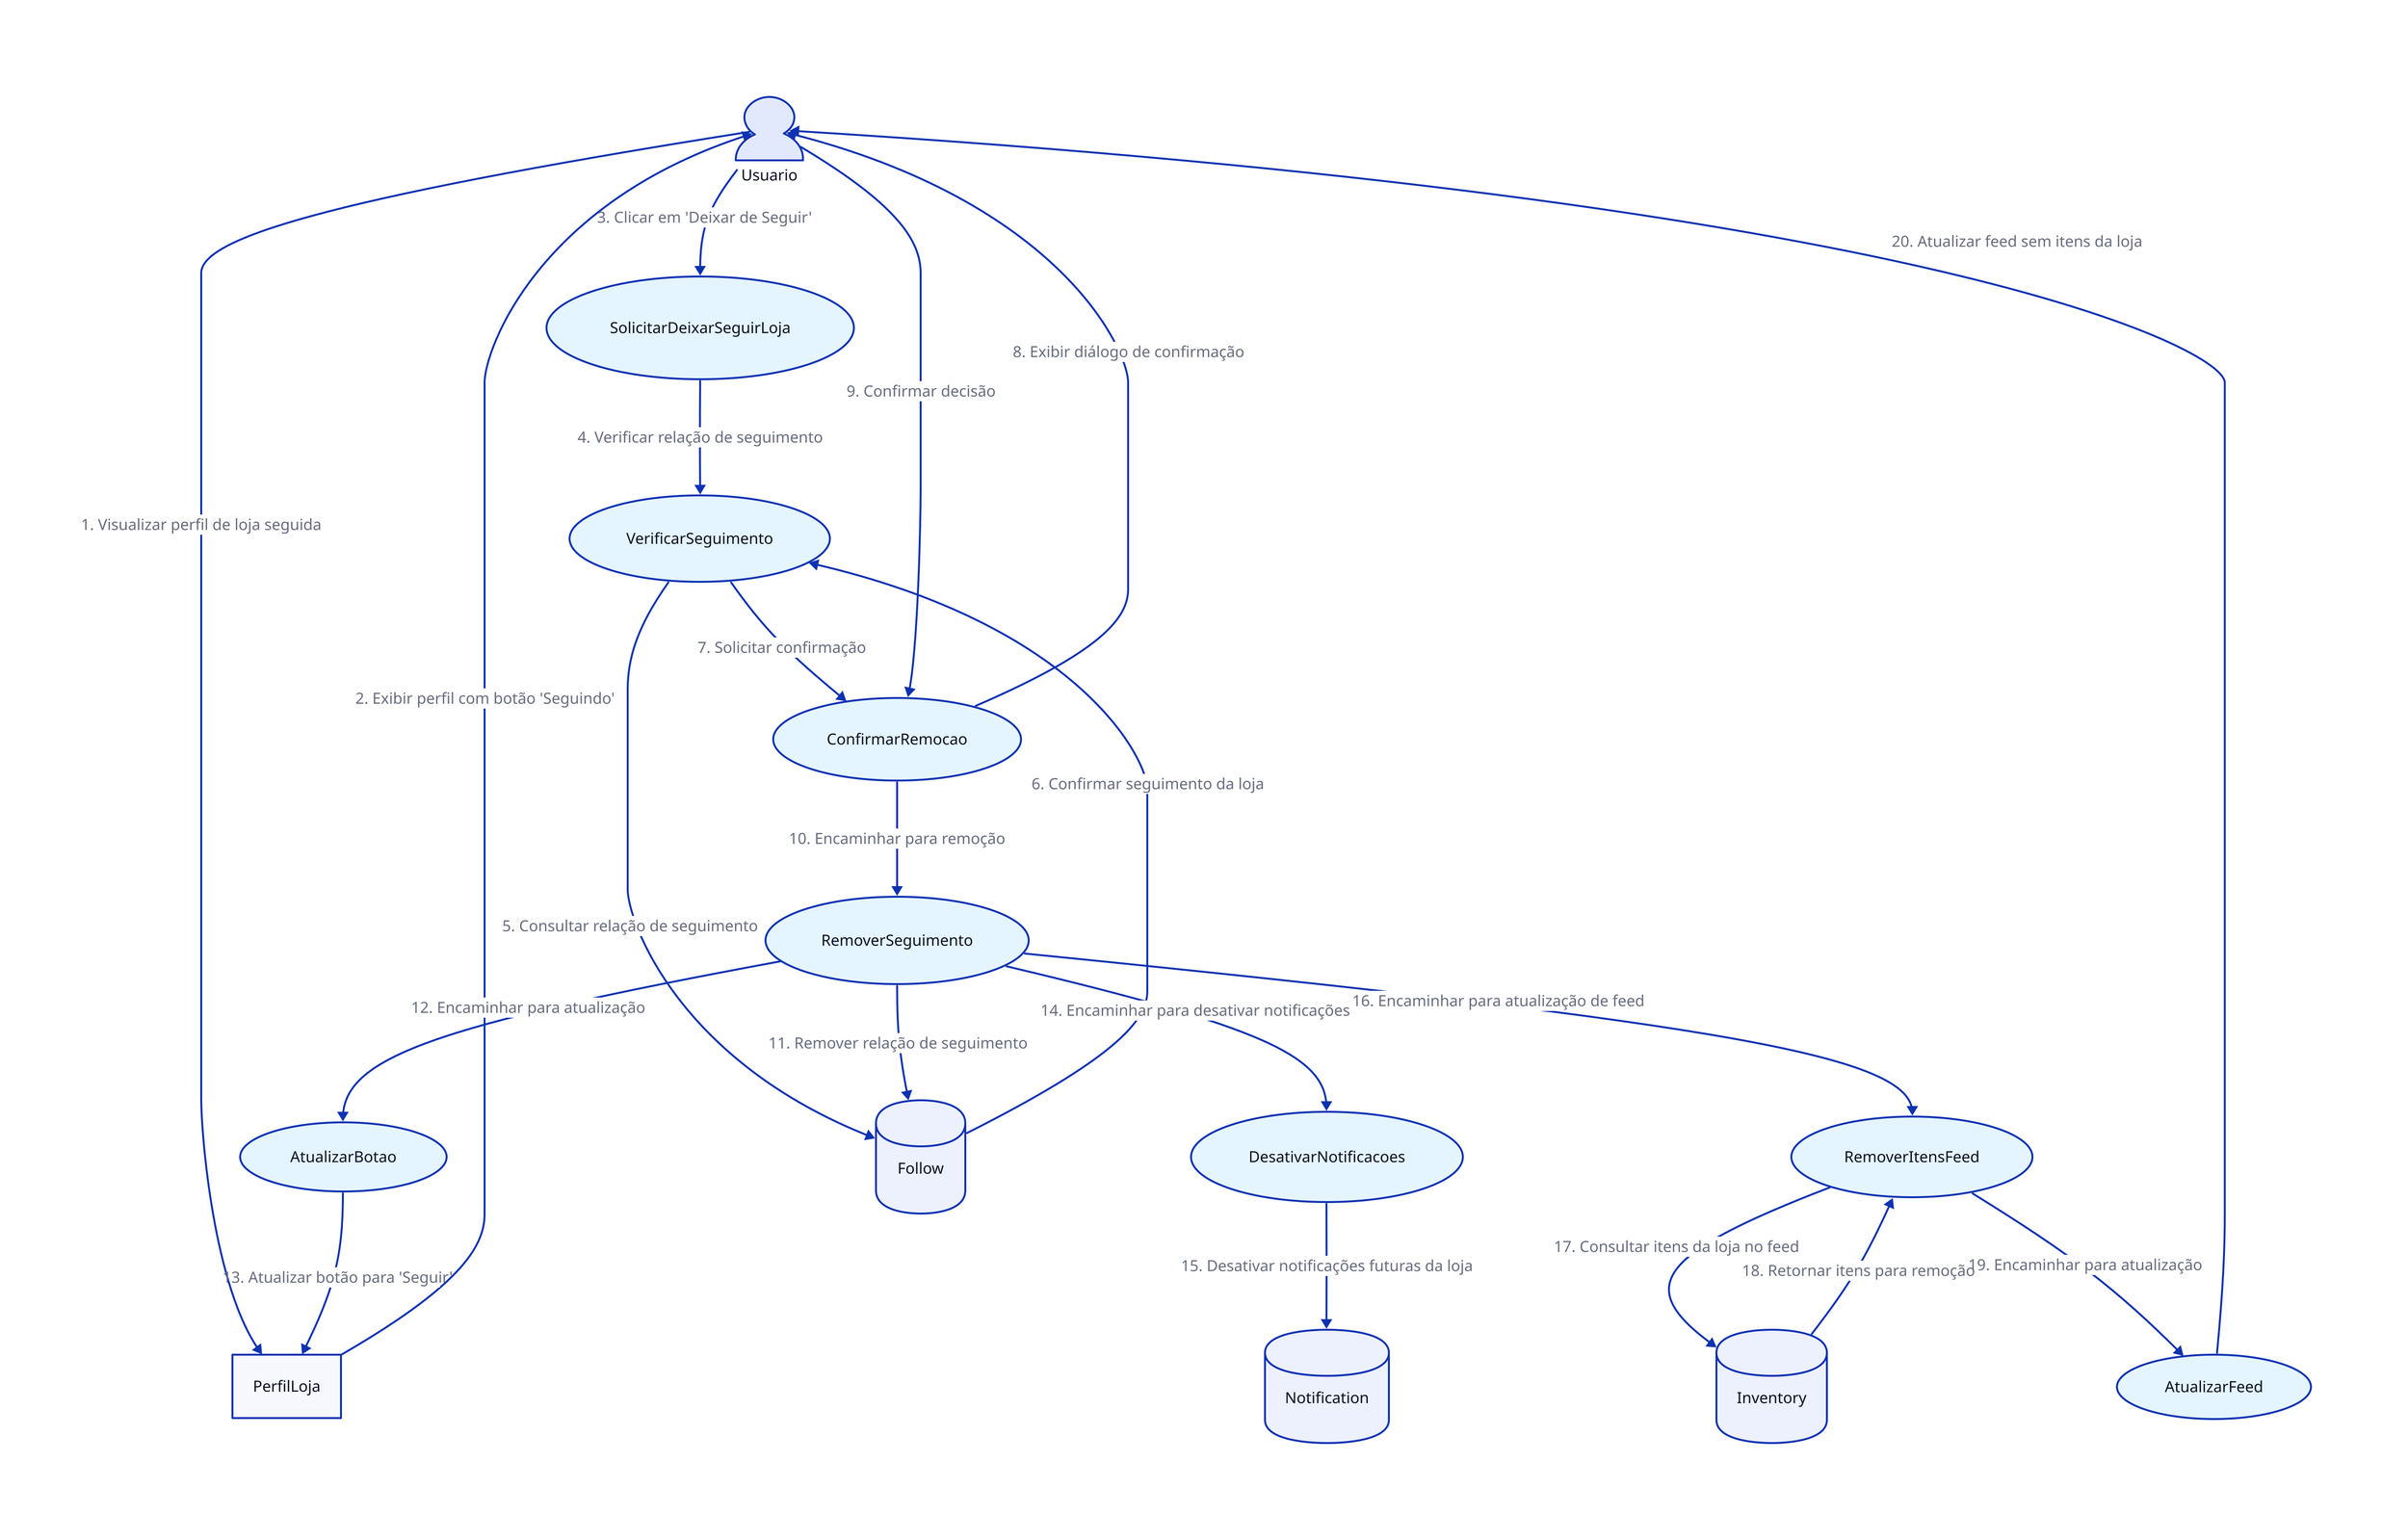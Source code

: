 Usuario: {
  shape: person
}

PerfilLoja: {
  shape: rectangle
}

SolicitarDeixarSeguirLoja: {
  shape: oval
  style.fill: "#E5F5FF"
}

VerificarSeguimento: {
  shape: oval
  style.fill: "#E5F5FF"
}

ConfirmarRemocao: {
  shape: oval
  style.fill: "#E5F5FF"
}

RemoverSeguimento: {
  shape: oval
  style.fill: "#E5F5FF"
}

AtualizarBotao: {
  shape: oval
  style.fill: "#E5F5FF"
}

DesativarNotificacoes: {
  shape: oval
  style.fill: "#E5F5FF"
}

RemoverItensFeed: {
  shape: oval
  style.fill: "#E5F5FF"
}

AtualizarFeed: {
  shape: oval
  style.fill: "#E5F5FF"
}

Follow: {
  shape: cylinder
}

Notification: {
  shape: cylinder
}

Inventory: {
  shape: cylinder
}

Usuario -> PerfilLoja: "1. Visualizar perfil de loja seguida"
PerfilLoja -> Usuario: "2. Exibir perfil com botão 'Seguindo'"
Usuario -> SolicitarDeixarSeguirLoja: "3. Clicar em 'Deixar de Seguir'"
SolicitarDeixarSeguirLoja -> VerificarSeguimento: "4. Verificar relação de seguimento"
VerificarSeguimento -> Follow: "5. Consultar relação de seguimento"
Follow -> VerificarSeguimento: "6. Confirmar seguimento da loja"
VerificarSeguimento -> ConfirmarRemocao: "7. Solicitar confirmação"
ConfirmarRemocao -> Usuario: "8. Exibir diálogo de confirmação"
Usuario -> ConfirmarRemocao: "9. Confirmar decisão"
ConfirmarRemocao -> RemoverSeguimento: "10. Encaminhar para remoção"
RemoverSeguimento -> Follow: "11. Remover relação de seguimento"
RemoverSeguimento -> AtualizarBotao: "12. Encaminhar para atualização"
AtualizarBotao -> PerfilLoja: "13. Atualizar botão para 'Seguir'"
RemoverSeguimento -> DesativarNotificacoes: "14. Encaminhar para desativar notificações"
DesativarNotificacoes -> Notification: "15. Desativar notificações futuras da loja"
RemoverSeguimento -> RemoverItensFeed: "16. Encaminhar para atualização de feed"
RemoverItensFeed -> Inventory: "17. Consultar itens da loja no feed"
Inventory -> RemoverItensFeed: "18. Retornar itens para remoção"
RemoverItensFeed -> AtualizarFeed: "19. Encaminhar para atualização"
AtualizarFeed -> Usuario: "20. Atualizar feed sem itens da loja"
